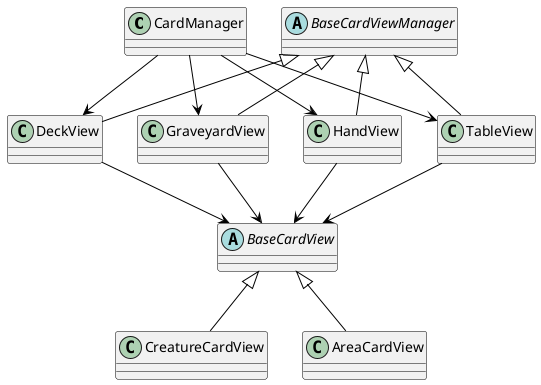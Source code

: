 @startuml

skinparam class {
	ArrowColor black
	BorderColor black
}

skinparam stereotypeCBackgroundColor YellowGreen
skinparam shadowing false


class CardManager
CardManager --> HandView
CardManager --> TableView
CardManager --> DeckView
CardManager --> GraveyardView


abstract BaseCardView

abstract BaseCardViewManager

class CreatureCardView
BaseCardView <|-- CreatureCardView


class AreaCardView
BaseCardView <|-- AreaCardView


class HandView
HandView --> BaseCardView
BaseCardViewManager <|-- HandView


class TableView
TableView --> BaseCardView
BaseCardViewManager <|-- TableView


class DeckView
DeckView --> BaseCardView
BaseCardViewManager <|-- DeckView


class GraveyardView
GraveyardView --> BaseCardView
BaseCardViewManager <|-- GraveyardView


'class Deck
'class Graveyard


@enduml
